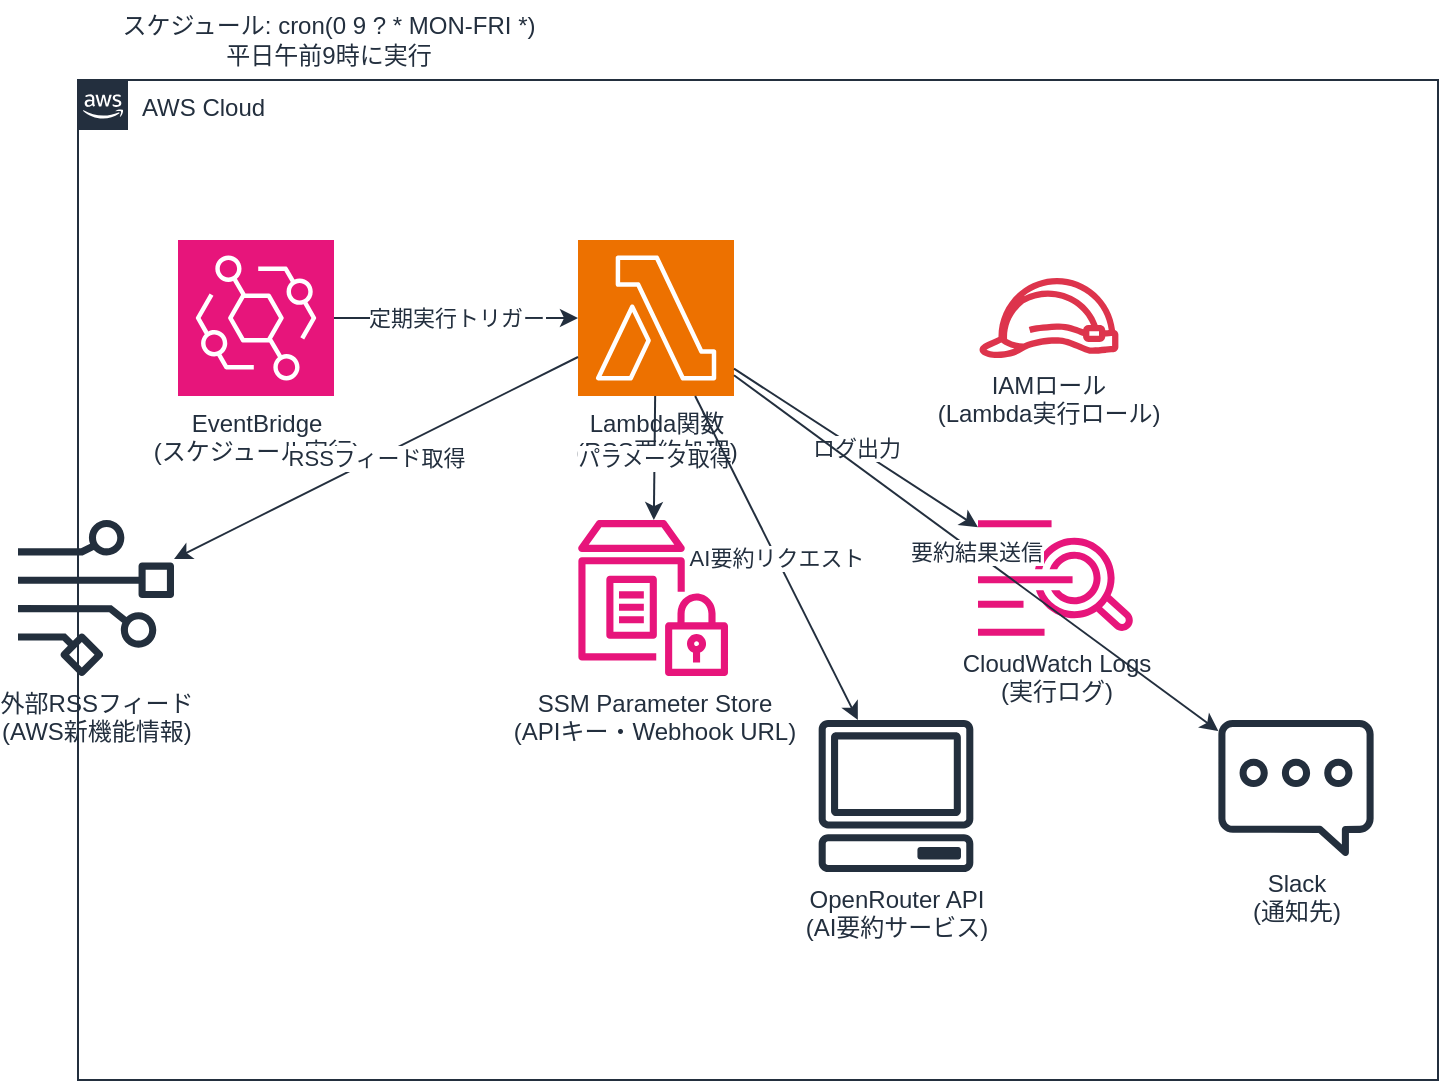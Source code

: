 <mxfile>
    <diagram name="RSS要約Lambda構成" id="RSS-Lambda-Architecture">
        <mxGraphModel dx="1456" dy="804" grid="1" gridSize="10" guides="1" tooltips="1" connect="1" arrows="1" fold="1" page="1" pageScale="1" pageWidth="827" pageHeight="1169" math="0" shadow="0">
            <root>
                <mxCell id="0"/>
                <mxCell id="1" parent="0"/>
                
                <!-- AWS Cloud Container -->
                <mxCell id="aws-cloud" value="AWS Cloud" style="points=[[0,0],[0.25,0],[0.5,0],[0.75,0],[1,0],[1,0.25],[1,0.5],[1,0.75],[1,1],[0.75,1],[0.5,1],[0.25,1],[0,1],[0,0.75],[0,0.5],[0,0.25]];outlineConnect=0;gradientColor=none;html=1;whiteSpace=wrap;fontSize=12;fontStyle=0;container=1;pointerEvents=0;collapsible=0;recursiveResize=0;shape=mxgraph.aws4.group;grIcon=mxgraph.aws4.group_aws_cloud_alt;strokeColor=#232F3E;fillColor=none;verticalAlign=top;align=left;spacingLeft=30;fontColor=#232F3E;dashed=0;" vertex="1" parent="1">
                    <mxGeometry x="80" y="80" width="680" height="500" as="geometry"/>
                </mxCell>
                
                <!-- EventBridge -->
                <mxCell id="eventbridge" value="EventBridge&#xa;(スケジュール実行)" style="sketch=0;points=[[0,0,0],[0.25,0,0],[0.5,0,0],[0.75,0,0],[1,0,0],[0,1,0],[0.25,1,0],[0.5,1,0],[0.75,1,0],[1,1,0],[0,0.25,0],[0,0.5,0],[0,0.75,0],[1,0.25,0],[1,0.5,0],[1,0.75,0]];outlineConnect=0;fontColor=#232F3E;fillColor=#E7157B;strokeColor=#ffffff;dashed=0;verticalLabelPosition=bottom;verticalAlign=top;align=center;html=1;fontSize=12;fontStyle=0;aspect=fixed;shape=mxgraph.aws4.resourceIcon;resIcon=mxgraph.aws4.eventbridge;" vertex="1" parent="aws-cloud">
                    <mxGeometry x="50" y="80" width="78" height="78" as="geometry"/>
                </mxCell>
                
                <!-- Lambda Function -->
                <mxCell id="lambda-function" value="Lambda関数&#xa;(RSS要約処理)" style="sketch=0;points=[[0,0,0],[0.25,0,0],[0.5,0,0],[0.75,0,0],[1,0,0],[0,1,0],[0.25,1,0],[0.5,1,0],[0.75,1,0],[1,1,0],[0,0.25,0],[0,0.5,0],[0,0.75,0],[1,0.25,0],[1,0.5,0],[1,0.75,0]];outlineConnect=0;fontColor=#232F3E;fillColor=#ED7100;strokeColor=#ffffff;dashed=0;verticalLabelPosition=bottom;verticalAlign=top;align=center;html=1;fontSize=12;fontStyle=0;aspect=fixed;shape=mxgraph.aws4.resourceIcon;resIcon=mxgraph.aws4.lambda;" vertex="1" parent="aws-cloud">
                    <mxGeometry x="250" y="80" width="78" height="78" as="geometry"/>
                </mxCell>
                
                <!-- IAM Role -->
                <mxCell id="iam-role" value="IAMロール&#xa;(Lambda実行ロール)" style="sketch=0;outlineConnect=0;fontColor=#232F3E;gradientColor=none;fillColor=#DD344C;strokeColor=none;dashed=0;verticalLabelPosition=bottom;verticalAlign=top;align=center;html=1;fontSize=12;fontStyle=0;aspect=fixed;pointerEvents=1;shape=mxgraph.aws4.role;" vertex="1" parent="aws-cloud">
                    <mxGeometry x="450" y="99" width="70.91" height="40" as="geometry"/>
                </mxCell>
                
                <!-- SSM Parameter Store -->
                <mxCell id="ssm-parameter" value="SSM Parameter Store&#xa;(APIキー・Webhook URL)" style="sketch=0;outlineConnect=0;fontColor=#232F3E;gradientColor=none;fillColor=#E7157B;strokeColor=none;dashed=0;verticalLabelPosition=bottom;verticalAlign=top;align=center;html=1;fontSize=12;fontStyle=0;aspect=fixed;pointerEvents=1;shape=mxgraph.aws4.parameter_store;" vertex="1" parent="aws-cloud">
                    <mxGeometry x="250" y="220" width="75" height="78" as="geometry"/>
                </mxCell>
                
                <!-- CloudWatch Logs -->
                <mxCell id="cloudwatch-logs" value="CloudWatch Logs&#xa;(実行ログ)" style="sketch=0;outlineConnect=0;fontColor=#232F3E;gradientColor=none;fillColor=#E7157B;strokeColor=none;dashed=0;verticalLabelPosition=bottom;verticalAlign=top;align=center;html=1;fontSize=12;fontStyle=0;aspect=fixed;pointerEvents=1;shape=mxgraph.aws4.cloudwatch_logs;" vertex="1" parent="aws-cloud">
                    <mxGeometry x="450" y="220" width="78" height="58" as="geometry"/>
                </mxCell>
                
                <!-- External RSS Feed -->
                <mxCell id="rss-feed" value="外部RSSフィード&#xa;(AWS新機能情報)" style="sketch=0;outlineConnect=0;fontColor=#232F3E;gradientColor=none;fillColor=#232F3D;strokeColor=none;dashed=0;verticalLabelPosition=bottom;verticalAlign=top;align=center;html=1;fontSize=12;fontStyle=0;aspect=fixed;pointerEvents=1;shape=mxgraph.aws4.data_stream;" vertex="1" parent="1">
                    <mxGeometry x="50" y="300" width="78" height="78" as="geometry"/>
                </mxCell>
                
                <!-- OpenRouter API -->
                <mxCell id="openrouter-api" value="OpenRouter API&#xa;(AI要約サービス)" style="sketch=0;outlineConnect=0;fontColor=#232F3E;gradientColor=none;fillColor=#232F3D;strokeColor=none;dashed=0;verticalLabelPosition=bottom;verticalAlign=top;align=center;html=1;fontSize=12;fontStyle=0;aspect=fixed;pointerEvents=1;shape=mxgraph.aws4.client;" vertex="1" parent="1">
                    <mxGeometry x="450" y="400" width="78" height="76" as="geometry"/>
                </mxCell>
                
                <!-- Slack -->
                <mxCell id="slack" value="Slack&#xa;(通知先)" style="sketch=0;outlineConnect=0;fontColor=#232F3E;gradientColor=none;fillColor=#232F3D;strokeColor=none;dashed=0;verticalLabelPosition=bottom;verticalAlign=top;align=center;html=1;fontSize=12;fontStyle=0;aspect=fixed;pointerEvents=1;shape=mxgraph.aws4.chat;" vertex="1" parent="1">
                    <mxGeometry x="650" y="400" width="78" height="68" as="geometry"/>
                </mxCell>
                
                <!-- Connections -->
                <!-- EventBridge to Lambda -->
                <mxCell id="connection1" value="定期実行トリガー" style="endArrow=classic;html=1;rounded=0;fontColor=#232F3E;strokeColor=#232F3E;" edge="1" parent="aws-cloud" source="eventbridge" target="lambda-function">
                    <mxGeometry width="50" height="50" relative="1" as="geometry">
                        <mxPoint x="150" y="200" as="sourcePoint"/>
                        <mxPoint x="200" y="150" as="targetPoint"/>
                    </mxGeometry>
                </mxCell>
                
                <!-- Lambda to SSM -->
                <mxCell id="connection2" value="パラメータ取得" style="endArrow=classic;html=1;rounded=0;fontColor=#232F3E;strokeColor=#232F3E;" edge="1" parent="aws-cloud" source="lambda-function" target="ssm-parameter">
                    <mxGeometry width="50" height="50" relative="1" as="geometry">
                        <mxPoint x="150" y="250" as="sourcePoint"/>
                        <mxPoint x="200" y="200" as="targetPoint"/>
                    </mxGeometry>
                </mxCell>
                
                <!-- Lambda to CloudWatch -->
                <mxCell id="connection3" value="ログ出力" style="endArrow=classic;html=1;rounded=0;fontColor=#232F3E;strokeColor=#232F3E;" edge="1" parent="aws-cloud" source="lambda-function" target="cloudwatch-logs">
                    <mxGeometry width="50" height="50" relative="1" as="geometry">
                        <mxPoint x="350" y="200" as="sourcePoint"/>
                        <mxPoint x="400" y="150" as="targetPoint"/>
                    </mxGeometry>
                </mxCell>
                
                <!-- Lambda to RSS Feed -->
                <mxCell id="connection4" value="RSSフィード取得" style="endArrow=classic;html=1;rounded=0;fontColor=#232F3E;strokeColor=#232F3E;" edge="1" parent="1" source="lambda-function" target="rss-feed">
                    <mxGeometry width="50" height="50" relative="1" as="geometry">
                        <mxPoint x="250" y="300" as="sourcePoint"/>
                        <mxPoint x="300" y="250" as="targetPoint"/>
                    </mxGeometry>
                </mxCell>
                
                <!-- Lambda to OpenRouter -->
                <mxCell id="connection5" value="AI要約リクエスト" style="endArrow=classic;html=1;rounded=0;fontColor=#232F3E;strokeColor=#232F3E;" edge="1" parent="1" source="lambda-function" target="openrouter-api">
                    <mxGeometry width="50" height="50" relative="1" as="geometry">
                        <mxPoint x="400" y="300" as="sourcePoint"/>
                        <mxPoint x="450" y="250" as="targetPoint"/>
                    </mxGeometry>
                </mxCell>
                
                <!-- Lambda to Slack -->
                <mxCell id="connection6" value="要約結果送信" style="endArrow=classic;html=1;rounded=0;fontColor=#232F3E;strokeColor=#232F3E;" edge="1" parent="1" source="lambda-function" target="slack">
                    <mxGeometry width="50" height="50" relative="1" as="geometry">
                        <mxPoint x="500" y="300" as="sourcePoint"/>
                        <mxPoint x="550" y="250" as="targetPoint"/>
                    </mxGeometry>
                </mxCell>
                
                <!-- Schedule Expression Label -->
                <mxCell id="schedule-label" value="スケジュール: cron(0 9 ? * MON-FRI *)&#xa;平日午前9時に実行" style="text;html=1;align=center;verticalAlign=middle;resizable=0;points=[];autosize=1;strokeColor=none;fillColor=none;fontColor=#232F3E;" vertex="1" parent="1">
                    <mxGeometry x="80" y="40" width="250" height="40" as="geometry"/>
                </mxCell>
                
            </root>
        </mxGraphModel>
    </diagram>
</mxfile>